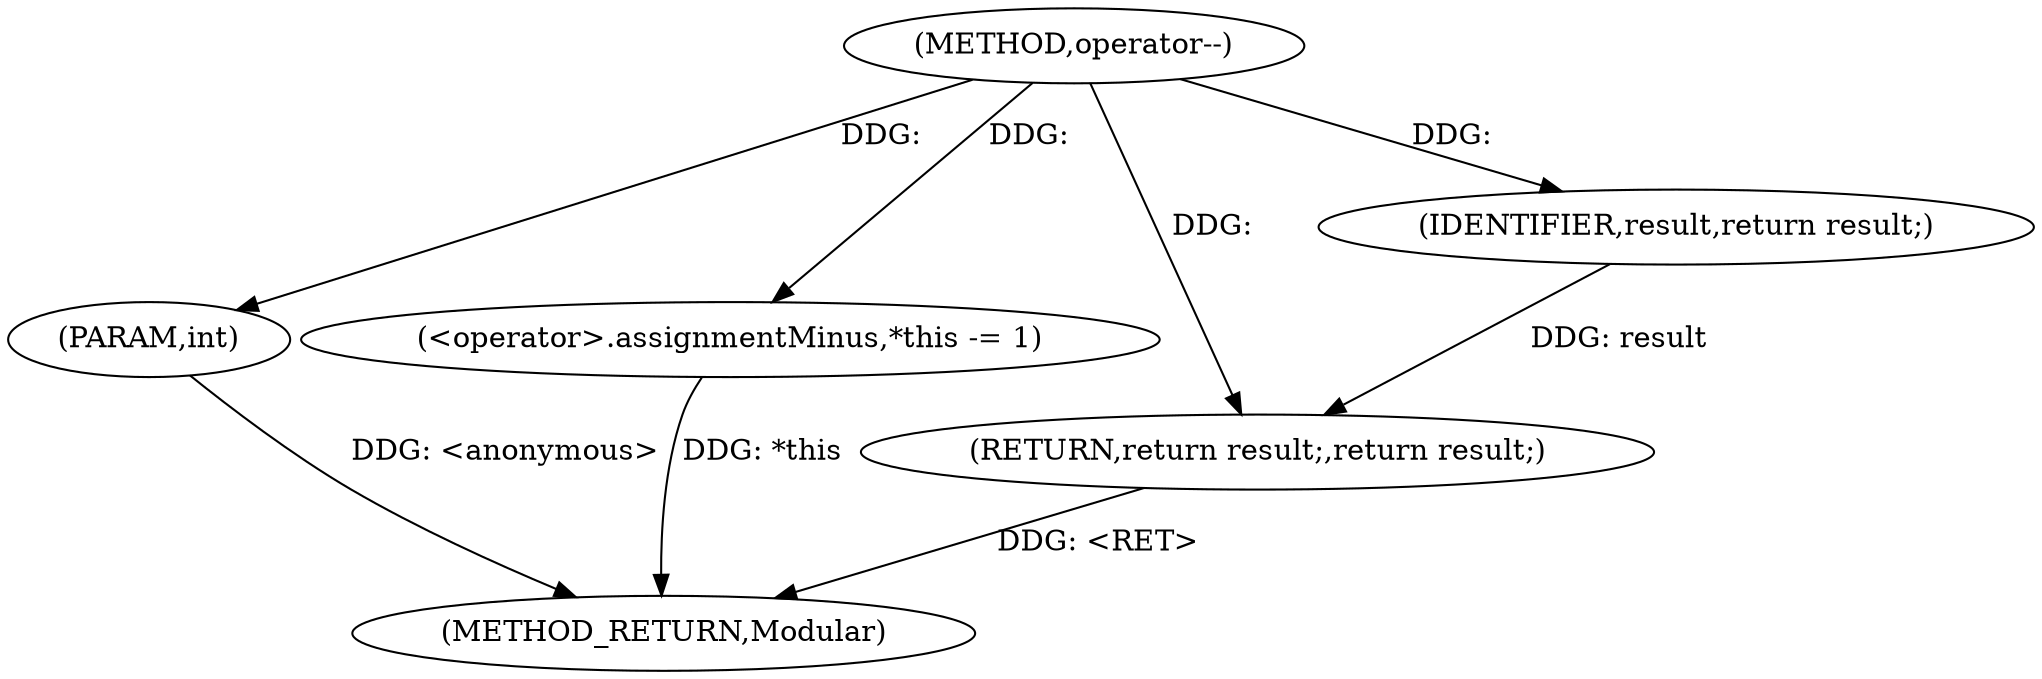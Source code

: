 digraph "operator--" {  
"1000571" [label = "(METHOD,operator--)" ]
"1000581" [label = "(METHOD_RETURN,Modular)" ]
"1000572" [label = "(PARAM,int)" ]
"1000575" [label = "(<operator>.assignmentMinus,*this -= 1)" ]
"1000579" [label = "(RETURN,return result;,return result;)" ]
"1000580" [label = "(IDENTIFIER,result,return result;)" ]
  "1000572" -> "1000581"  [ label = "DDG: <anonymous>"] 
  "1000575" -> "1000581"  [ label = "DDG: *this"] 
  "1000579" -> "1000581"  [ label = "DDG: <RET>"] 
  "1000571" -> "1000572"  [ label = "DDG: "] 
  "1000571" -> "1000575"  [ label = "DDG: "] 
  "1000580" -> "1000579"  [ label = "DDG: result"] 
  "1000571" -> "1000579"  [ label = "DDG: "] 
  "1000571" -> "1000580"  [ label = "DDG: "] 
}

